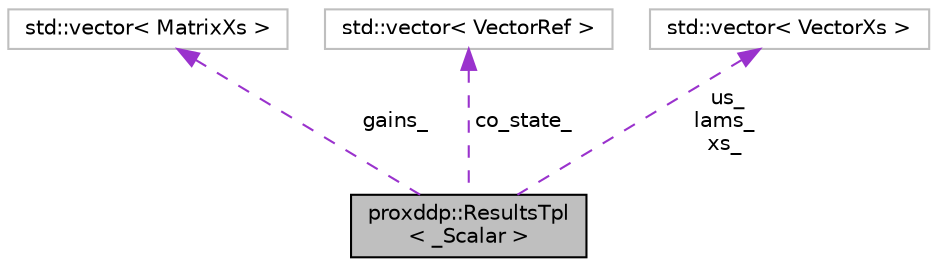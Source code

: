 digraph "proxddp::ResultsTpl&lt; _Scalar &gt;"
{
 // LATEX_PDF_SIZE
  bgcolor="transparent";
  edge [fontname="Helvetica",fontsize="10",labelfontname="Helvetica",labelfontsize="10"];
  node [fontname="Helvetica",fontsize="10",shape=record];
  Node1 [label="proxddp::ResultsTpl\l\< _Scalar \>",height=0.2,width=0.4,color="black", fillcolor="grey75", style="filled", fontcolor="black",tooltip="Results holder struct."];
  Node2 -> Node1 [dir="back",color="darkorchid3",fontsize="10",style="dashed",label=" gains_" ,fontname="Helvetica"];
  Node2 [label="std::vector\< MatrixXs \>",height=0.2,width=0.4,color="grey75",tooltip=" "];
  Node3 -> Node1 [dir="back",color="darkorchid3",fontsize="10",style="dashed",label=" co_state_" ,fontname="Helvetica"];
  Node3 [label="std::vector\< VectorRef \>",height=0.2,width=0.4,color="grey75",tooltip=" "];
  Node4 -> Node1 [dir="back",color="darkorchid3",fontsize="10",style="dashed",label=" us_\nlams_\nxs_" ,fontname="Helvetica"];
  Node4 [label="std::vector\< VectorXs \>",height=0.2,width=0.4,color="grey75",tooltip=" "];
}
